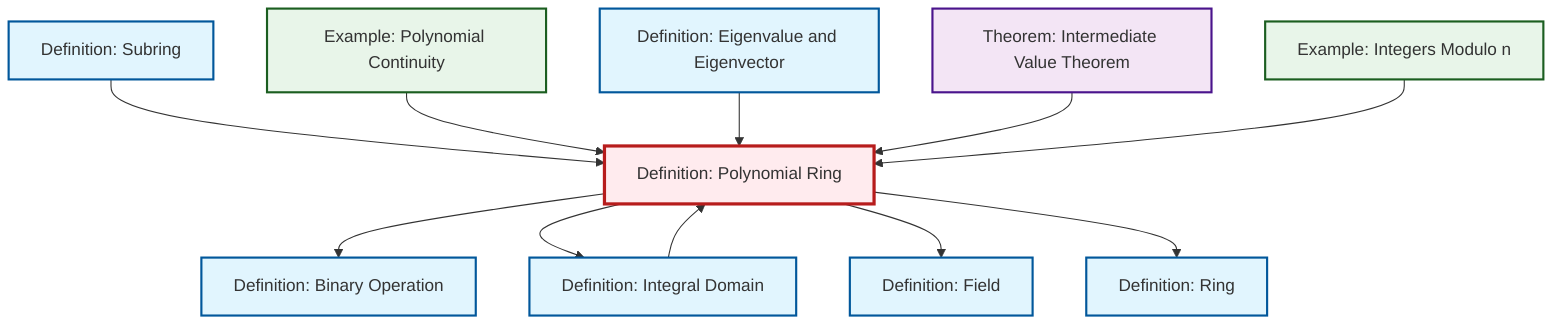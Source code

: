 graph TD
    classDef definition fill:#e1f5fe,stroke:#01579b,stroke-width:2px
    classDef theorem fill:#f3e5f5,stroke:#4a148c,stroke-width:2px
    classDef axiom fill:#fff3e0,stroke:#e65100,stroke-width:2px
    classDef example fill:#e8f5e9,stroke:#1b5e20,stroke-width:2px
    classDef current fill:#ffebee,stroke:#b71c1c,stroke-width:3px
    def-binary-operation["Definition: Binary Operation"]:::definition
    thm-intermediate-value["Theorem: Intermediate Value Theorem"]:::theorem
    ex-polynomial-continuity["Example: Polynomial Continuity"]:::example
    def-integral-domain["Definition: Integral Domain"]:::definition
    def-eigenvalue-eigenvector["Definition: Eigenvalue and Eigenvector"]:::definition
    def-subring["Definition: Subring"]:::definition
    ex-quotient-integers-mod-n["Example: Integers Modulo n"]:::example
    def-polynomial-ring["Definition: Polynomial Ring"]:::definition
    def-field["Definition: Field"]:::definition
    def-ring["Definition: Ring"]:::definition
    def-polynomial-ring --> def-binary-operation
    def-subring --> def-polynomial-ring
    def-polynomial-ring --> def-integral-domain
    ex-polynomial-continuity --> def-polynomial-ring
    def-eigenvalue-eigenvector --> def-polynomial-ring
    thm-intermediate-value --> def-polynomial-ring
    ex-quotient-integers-mod-n --> def-polynomial-ring
    def-integral-domain --> def-polynomial-ring
    def-polynomial-ring --> def-field
    def-polynomial-ring --> def-ring
    class def-polynomial-ring current